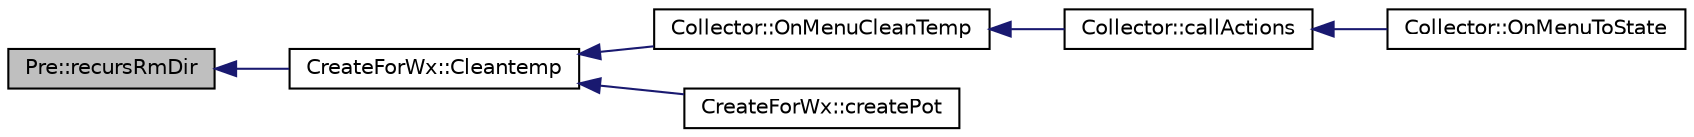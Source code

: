 digraph "Pre::recursRmDir"
{
  edge [fontname="Helvetica",fontsize="10",labelfontname="Helvetica",labelfontsize="10"];
  node [fontname="Helvetica",fontsize="10",shape=record];
  rankdir="LR";
  Node919 [label="Pre::recursRmDir",height=0.2,width=0.4,color="black", fillcolor="grey75", style="filled", fontcolor="black"];
  Node919 -> Node920 [dir="back",color="midnightblue",fontsize="10",style="solid",fontname="Helvetica"];
  Node920 [label="CreateForWx::Cleantemp",height=0.2,width=0.4,color="black", fillcolor="white", style="filled",URL="$class_create_for_wx.html#a0ed056f22a319136cb6744977294b7c9",tooltip="Delete all temporary file. "];
  Node920 -> Node921 [dir="back",color="midnightblue",fontsize="10",style="solid",fontname="Helvetica"];
  Node921 [label="Collector::OnMenuCleanTemp",height=0.2,width=0.4,color="black", fillcolor="white", style="filled",URL="$class_collector.html#a9610e93061089e82eab969be649adeeb",tooltip="Places the status graph in the cleaning report and Delete the temporary directory. "];
  Node921 -> Node922 [dir="back",color="midnightblue",fontsize="10",style="solid",fontname="Helvetica"];
  Node922 [label="Collector::callActions",height=0.2,width=0.4,color="black", fillcolor="white", style="filled",URL="$class_collector.html#a772e3452af93d18c7764aed8245af527",tooltip="Call all &#39;OnMenu...()&#39;. "];
  Node922 -> Node923 [dir="back",color="midnightblue",fontsize="10",style="solid",fontname="Helvetica"];
  Node923 [label="Collector::OnMenuToState",height=0.2,width=0.4,color="black", fillcolor="white", style="filled",URL="$class_collector.html#a4d9c1a6b570a3cf86ee6e96d3344531e",tooltip="Only one method for all events. "];
  Node920 -> Node924 [dir="back",color="midnightblue",fontsize="10",style="solid",fontname="Helvetica"];
  Node924 [label="CreateForWx::createPot",height=0.2,width=0.4,color="black", fillcolor="white", style="filled",URL="$class_create_for_wx.html#a31e8c6e85d2cfd96a224377ac2b0631a",tooltip="Create the file &#39;*.pot&#39; containing all translatable string(s) "];
}
